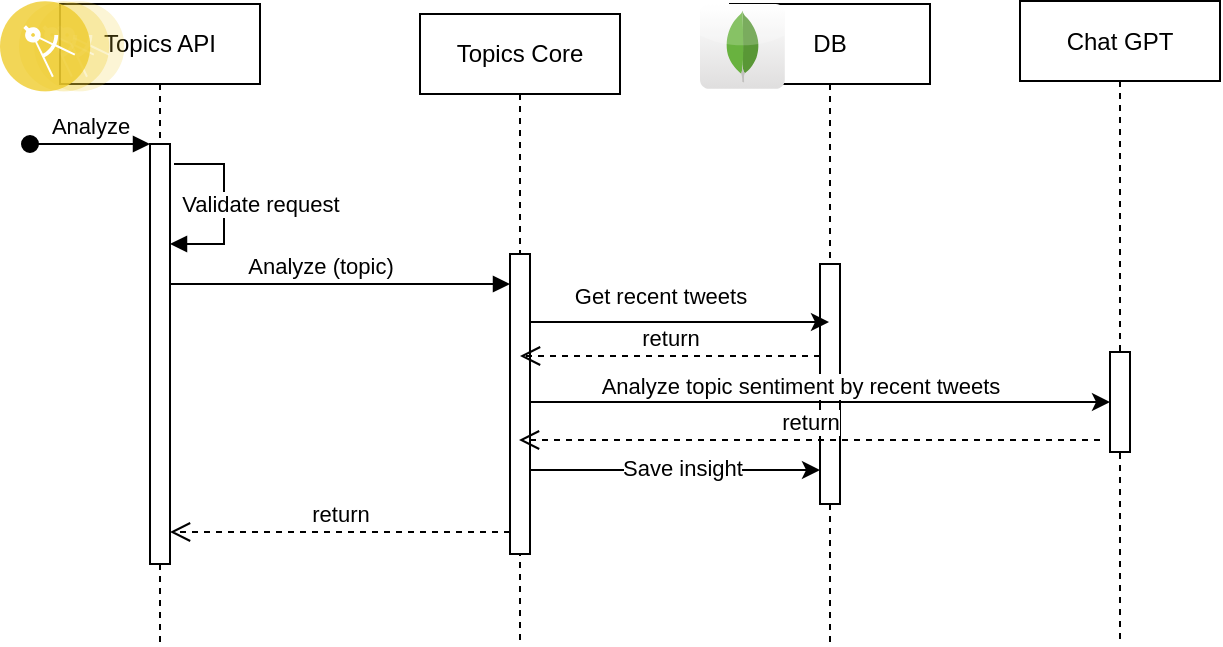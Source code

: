<mxfile version="23.1.7" type="device">
  <diagram name="Page-1" id="2YBvvXClWsGukQMizWep">
    <mxGraphModel dx="1674" dy="786" grid="1" gridSize="10" guides="1" tooltips="1" connect="1" arrows="1" fold="1" page="1" pageScale="1" pageWidth="850" pageHeight="1100" math="0" shadow="0">
      <root>
        <mxCell id="0" />
        <mxCell id="1" parent="0" />
        <mxCell id="aM9ryv3xv72pqoxQDRHE-1" value="Topics API" style="shape=umlLifeline;perimeter=lifelinePerimeter;whiteSpace=wrap;html=1;container=0;dropTarget=0;collapsible=0;recursiveResize=0;outlineConnect=0;portConstraint=eastwest;newEdgeStyle={&quot;edgeStyle&quot;:&quot;elbowEdgeStyle&quot;,&quot;elbow&quot;:&quot;vertical&quot;,&quot;curved&quot;:0,&quot;rounded&quot;:0};" parent="1" vertex="1">
          <mxGeometry x="40" y="40" width="100" height="320" as="geometry" />
        </mxCell>
        <mxCell id="aM9ryv3xv72pqoxQDRHE-2" value="" style="html=1;points=[];perimeter=orthogonalPerimeter;outlineConnect=0;targetShapes=umlLifeline;portConstraint=eastwest;newEdgeStyle={&quot;edgeStyle&quot;:&quot;elbowEdgeStyle&quot;,&quot;elbow&quot;:&quot;vertical&quot;,&quot;curved&quot;:0,&quot;rounded&quot;:0};" parent="aM9ryv3xv72pqoxQDRHE-1" vertex="1">
          <mxGeometry x="45" y="70" width="10" height="210" as="geometry" />
        </mxCell>
        <mxCell id="aM9ryv3xv72pqoxQDRHE-3" value="Analyze" style="html=1;verticalAlign=bottom;startArrow=oval;endArrow=block;startSize=8;edgeStyle=elbowEdgeStyle;elbow=vertical;curved=0;rounded=0;" parent="aM9ryv3xv72pqoxQDRHE-1" target="aM9ryv3xv72pqoxQDRHE-2" edge="1">
          <mxGeometry relative="1" as="geometry">
            <mxPoint x="-15" y="70" as="sourcePoint" />
          </mxGeometry>
        </mxCell>
        <mxCell id="aM9ryv3xv72pqoxQDRHE-5" value="Topics Core" style="shape=umlLifeline;perimeter=lifelinePerimeter;whiteSpace=wrap;html=1;container=0;dropTarget=0;collapsible=0;recursiveResize=0;outlineConnect=0;portConstraint=eastwest;newEdgeStyle={&quot;edgeStyle&quot;:&quot;elbowEdgeStyle&quot;,&quot;elbow&quot;:&quot;vertical&quot;,&quot;curved&quot;:0,&quot;rounded&quot;:0};" parent="1" vertex="1">
          <mxGeometry x="220" y="45" width="100" height="315" as="geometry" />
        </mxCell>
        <mxCell id="fSr2NTSRaPwt5kagfi9k-33" style="edgeStyle=elbowEdgeStyle;rounded=0;orthogonalLoop=1;jettySize=auto;html=1;elbow=vertical;curved=0;" edge="1" parent="aM9ryv3xv72pqoxQDRHE-5" target="fSr2NTSRaPwt5kagfi9k-13">
          <mxGeometry relative="1" as="geometry">
            <mxPoint x="200" y="223" as="targetPoint" />
            <mxPoint x="54" y="228" as="sourcePoint" />
          </mxGeometry>
        </mxCell>
        <mxCell id="fSr2NTSRaPwt5kagfi9k-34" value="Save insight" style="edgeLabel;html=1;align=center;verticalAlign=middle;resizable=0;points=[];" vertex="1" connectable="0" parent="fSr2NTSRaPwt5kagfi9k-33">
          <mxGeometry x="0.055" y="-1" relative="1" as="geometry">
            <mxPoint y="-2" as="offset" />
          </mxGeometry>
        </mxCell>
        <mxCell id="aM9ryv3xv72pqoxQDRHE-6" value="" style="html=1;points=[];perimeter=orthogonalPerimeter;outlineConnect=0;targetShapes=umlLifeline;portConstraint=eastwest;newEdgeStyle={&quot;edgeStyle&quot;:&quot;elbowEdgeStyle&quot;,&quot;elbow&quot;:&quot;vertical&quot;,&quot;curved&quot;:0,&quot;rounded&quot;:0};" parent="aM9ryv3xv72pqoxQDRHE-5" vertex="1">
          <mxGeometry x="45" y="120" width="10" height="150" as="geometry" />
        </mxCell>
        <mxCell id="aM9ryv3xv72pqoxQDRHE-7" value="" style="html=1;verticalAlign=bottom;endArrow=block;edgeStyle=elbowEdgeStyle;elbow=vertical;curved=0;rounded=0;" parent="1" edge="1">
          <mxGeometry relative="1" as="geometry">
            <mxPoint x="95" y="180" as="sourcePoint" />
            <Array as="points">
              <mxPoint x="180" y="180" />
            </Array>
            <mxPoint x="265" y="180" as="targetPoint" />
          </mxGeometry>
        </mxCell>
        <mxCell id="fSr2NTSRaPwt5kagfi9k-19" value="Analyze (topic)" style="edgeLabel;html=1;align=center;verticalAlign=middle;resizable=0;points=[];" vertex="1" connectable="0" parent="aM9ryv3xv72pqoxQDRHE-7">
          <mxGeometry x="-0.141" y="2" relative="1" as="geometry">
            <mxPoint x="2" y="-7" as="offset" />
          </mxGeometry>
        </mxCell>
        <mxCell id="aM9ryv3xv72pqoxQDRHE-8" value="return" style="html=1;verticalAlign=bottom;endArrow=open;dashed=1;endSize=8;edgeStyle=elbowEdgeStyle;elbow=vertical;curved=0;rounded=0;" parent="1" edge="1">
          <mxGeometry relative="1" as="geometry">
            <mxPoint x="95" y="304" as="targetPoint" />
            <Array as="points">
              <mxPoint x="190" y="304" />
            </Array>
            <mxPoint x="265" y="304" as="sourcePoint" />
          </mxGeometry>
        </mxCell>
        <mxCell id="fSr2NTSRaPwt5kagfi9k-1" value="" style="image;aspect=fixed;perimeter=ellipsePerimeter;html=1;align=center;shadow=0;dashed=0;fontColor=#4277BB;labelBackgroundColor=default;fontSize=12;spacingTop=3;image=img/lib/ibm/applications/microservice.svg;" vertex="1" parent="1">
          <mxGeometry x="10" y="38.5" width="62.2" height="45.4" as="geometry" />
        </mxCell>
        <mxCell id="fSr2NTSRaPwt5kagfi9k-12" value="DB" style="shape=umlLifeline;perimeter=lifelinePerimeter;whiteSpace=wrap;html=1;container=0;dropTarget=0;collapsible=0;recursiveResize=0;outlineConnect=0;portConstraint=eastwest;newEdgeStyle={&quot;edgeStyle&quot;:&quot;elbowEdgeStyle&quot;,&quot;elbow&quot;:&quot;vertical&quot;,&quot;curved&quot;:0,&quot;rounded&quot;:0};" vertex="1" parent="1">
          <mxGeometry x="375" y="40" width="100" height="320" as="geometry" />
        </mxCell>
        <mxCell id="fSr2NTSRaPwt5kagfi9k-13" value="" style="html=1;points=[];perimeter=orthogonalPerimeter;outlineConnect=0;targetShapes=umlLifeline;portConstraint=eastwest;newEdgeStyle={&quot;edgeStyle&quot;:&quot;elbowEdgeStyle&quot;,&quot;elbow&quot;:&quot;vertical&quot;,&quot;curved&quot;:0,&quot;rounded&quot;:0};" vertex="1" parent="fSr2NTSRaPwt5kagfi9k-12">
          <mxGeometry x="45" y="130" width="10" height="120" as="geometry" />
        </mxCell>
        <mxCell id="fSr2NTSRaPwt5kagfi9k-11" value="" style="dashed=0;outlineConnect=0;html=1;align=center;labelPosition=center;verticalLabelPosition=bottom;verticalAlign=top;shape=mxgraph.webicons.mongodb;gradientColor=#DFDEDE" vertex="1" parent="1">
          <mxGeometry x="360" y="40" width="42.4" height="42.4" as="geometry" />
        </mxCell>
        <mxCell id="fSr2NTSRaPwt5kagfi9k-20" style="edgeStyle=elbowEdgeStyle;rounded=0;orthogonalLoop=1;jettySize=auto;html=1;elbow=vertical;curved=0;" edge="1" parent="1">
          <mxGeometry relative="1" as="geometry">
            <mxPoint x="275" y="199" as="sourcePoint" />
            <mxPoint x="424.5" y="199" as="targetPoint" />
          </mxGeometry>
        </mxCell>
        <mxCell id="fSr2NTSRaPwt5kagfi9k-21" value="Get recent tweets" style="edgeLabel;html=1;align=center;verticalAlign=middle;resizable=0;points=[];" vertex="1" connectable="0" parent="fSr2NTSRaPwt5kagfi9k-20">
          <mxGeometry x="0.124" y="1" relative="1" as="geometry">
            <mxPoint x="-19" y="-12" as="offset" />
          </mxGeometry>
        </mxCell>
        <mxCell id="fSr2NTSRaPwt5kagfi9k-23" value="" style="html=1;verticalAlign=bottom;endArrow=block;edgeStyle=elbowEdgeStyle;elbow=horizontal;curved=0;rounded=0;" edge="1" parent="1">
          <mxGeometry relative="1" as="geometry">
            <mxPoint x="97" y="120" as="sourcePoint" />
            <Array as="points">
              <mxPoint x="122" y="120" />
            </Array>
            <mxPoint x="95" y="160" as="targetPoint" />
          </mxGeometry>
        </mxCell>
        <mxCell id="fSr2NTSRaPwt5kagfi9k-24" value="Validate request" style="edgeLabel;html=1;align=center;verticalAlign=middle;resizable=0;points=[];" vertex="1" connectable="0" parent="fSr2NTSRaPwt5kagfi9k-23">
          <mxGeometry x="-0.141" y="2" relative="1" as="geometry">
            <mxPoint x="16" y="5" as="offset" />
          </mxGeometry>
        </mxCell>
        <mxCell id="fSr2NTSRaPwt5kagfi9k-25" value="Chat GPT" style="shape=umlLifeline;perimeter=lifelinePerimeter;whiteSpace=wrap;html=1;container=0;dropTarget=0;collapsible=0;recursiveResize=0;outlineConnect=0;portConstraint=eastwest;newEdgeStyle={&quot;edgeStyle&quot;:&quot;elbowEdgeStyle&quot;,&quot;elbow&quot;:&quot;vertical&quot;,&quot;curved&quot;:0,&quot;rounded&quot;:0};" vertex="1" parent="1">
          <mxGeometry x="520" y="38.5" width="100" height="321.5" as="geometry" />
        </mxCell>
        <mxCell id="fSr2NTSRaPwt5kagfi9k-27" value="" style="shape=image;verticalLabelPosition=bottom;labelBackgroundColor=default;verticalAlign=top;aspect=fixed;imageAspect=0;image=https://static.vecteezy.com/system/resources/previews/021/608/796/original/chatgpt-logo-chat-gpt-app-icon-on-green-background-free-vector.jpg;" vertex="1" parent="1">
          <mxGeometry x="500" y="40" width="40" height="40" as="geometry" />
        </mxCell>
        <mxCell id="fSr2NTSRaPwt5kagfi9k-28" value="return" style="html=1;verticalAlign=bottom;endArrow=open;dashed=1;endSize=8;edgeStyle=elbowEdgeStyle;elbow=vertical;curved=0;rounded=0;" edge="1" parent="1">
          <mxGeometry relative="1" as="geometry">
            <mxPoint x="270" y="216" as="targetPoint" />
            <Array as="points">
              <mxPoint x="345" y="216" />
            </Array>
            <mxPoint x="420" y="216" as="sourcePoint" />
          </mxGeometry>
        </mxCell>
        <mxCell id="fSr2NTSRaPwt5kagfi9k-29" style="edgeStyle=elbowEdgeStyle;rounded=0;orthogonalLoop=1;jettySize=auto;html=1;elbow=vertical;curved=0;" edge="1" parent="1" source="fSr2NTSRaPwt5kagfi9k-26" target="fSr2NTSRaPwt5kagfi9k-25">
          <mxGeometry relative="1" as="geometry" />
        </mxCell>
        <mxCell id="fSr2NTSRaPwt5kagfi9k-30" value="" style="edgeStyle=elbowEdgeStyle;rounded=0;orthogonalLoop=1;jettySize=auto;html=1;elbow=vertical;curved=0;" edge="1" parent="1" source="aM9ryv3xv72pqoxQDRHE-6" target="fSr2NTSRaPwt5kagfi9k-26">
          <mxGeometry relative="1" as="geometry">
            <mxPoint x="275" y="225" as="sourcePoint" />
            <mxPoint x="570" y="225" as="targetPoint" />
          </mxGeometry>
        </mxCell>
        <mxCell id="fSr2NTSRaPwt5kagfi9k-31" value="Analyze topic sentiment by recent tweets" style="edgeLabel;html=1;align=center;verticalAlign=middle;resizable=0;points=[];fillColor=none;" vertex="1" connectable="0" parent="fSr2NTSRaPwt5kagfi9k-30">
          <mxGeometry x="-0.407" y="-1" relative="1" as="geometry">
            <mxPoint x="49" y="-9" as="offset" />
          </mxGeometry>
        </mxCell>
        <mxCell id="fSr2NTSRaPwt5kagfi9k-26" value="" style="html=1;points=[];perimeter=orthogonalPerimeter;outlineConnect=0;targetShapes=umlLifeline;portConstraint=eastwest;newEdgeStyle={&quot;edgeStyle&quot;:&quot;elbowEdgeStyle&quot;,&quot;elbow&quot;:&quot;vertical&quot;,&quot;curved&quot;:0,&quot;rounded&quot;:0};" vertex="1" parent="1">
          <mxGeometry x="565" y="214" width="10" height="50" as="geometry" />
        </mxCell>
        <mxCell id="fSr2NTSRaPwt5kagfi9k-32" value="return" style="html=1;verticalAlign=bottom;endArrow=open;dashed=1;endSize=8;edgeStyle=elbowEdgeStyle;elbow=vertical;curved=0;rounded=0;" edge="1" parent="1">
          <mxGeometry relative="1" as="geometry">
            <mxPoint x="269.5" y="258" as="targetPoint" />
            <Array as="points">
              <mxPoint x="485" y="258" />
            </Array>
            <mxPoint x="560" y="258" as="sourcePoint" />
          </mxGeometry>
        </mxCell>
      </root>
    </mxGraphModel>
  </diagram>
</mxfile>
